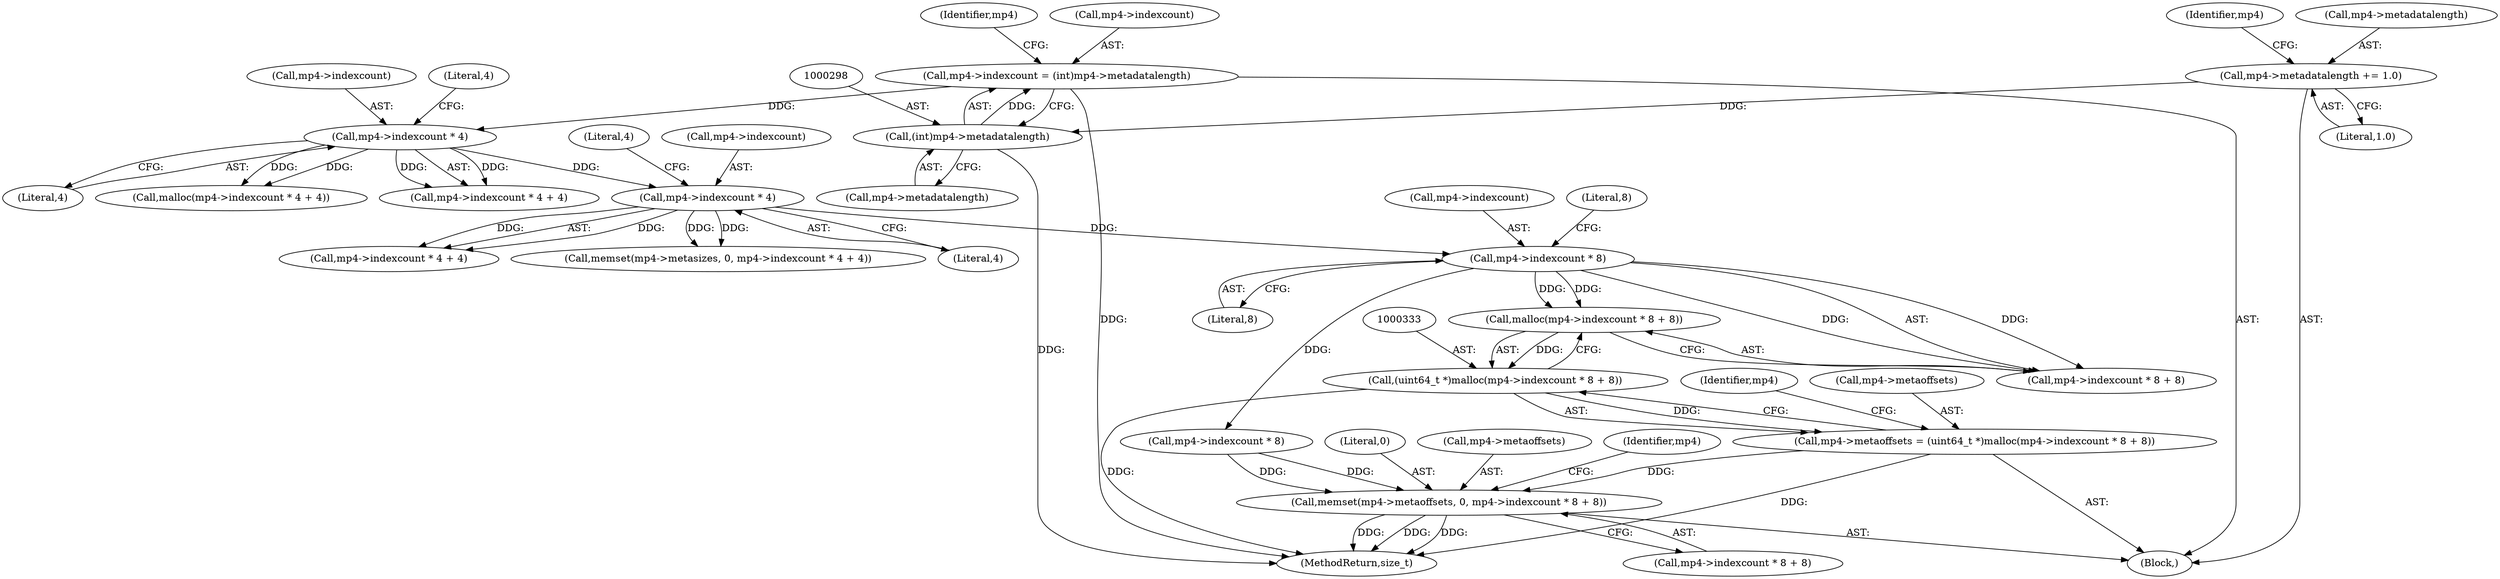 digraph "0_gpmf-parser_341f12cd5b97ab419e53853ca00176457c9f1681_6@API" {
"1000334" [label="(Call,malloc(mp4->indexcount * 8 + 8))"];
"1000336" [label="(Call,mp4->indexcount * 8)"];
"1000322" [label="(Call,mp4->indexcount * 4)"];
"1000310" [label="(Call,mp4->indexcount * 4)"];
"1000293" [label="(Call,mp4->indexcount = (int)mp4->metadatalength)"];
"1000297" [label="(Call,(int)mp4->metadatalength)"];
"1000288" [label="(Call,mp4->metadatalength += 1.0)"];
"1000332" [label="(Call,(uint64_t *)malloc(mp4->indexcount * 8 + 8))"];
"1000328" [label="(Call,mp4->metaoffsets = (uint64_t *)malloc(mp4->indexcount * 8 + 8))"];
"1000342" [label="(Call,memset(mp4->metaoffsets, 0, mp4->indexcount * 8 + 8))"];
"1000343" [label="(Call,mp4->metaoffsets)"];
"1000326" [label="(Literal,4)"];
"1000308" [label="(Call,malloc(mp4->indexcount * 4 + 4))"];
"1000315" [label="(Literal,4)"];
"1000332" [label="(Call,(uint64_t *)malloc(mp4->indexcount * 8 + 8))"];
"1000340" [label="(Literal,8)"];
"1000299" [label="(Call,mp4->metadatalength)"];
"1000288" [label="(Call,mp4->metadatalength += 1.0)"];
"1000347" [label="(Call,mp4->indexcount * 8 + 8)"];
"1000297" [label="(Call,(int)mp4->metadatalength)"];
"1000295" [label="(Identifier,mp4)"];
"1000311" [label="(Call,mp4->indexcount)"];
"1000293" [label="(Call,mp4->indexcount = (int)mp4->metadatalength)"];
"1000328" [label="(Call,mp4->metaoffsets = (uint64_t *)malloc(mp4->indexcount * 8 + 8))"];
"1000323" [label="(Call,mp4->indexcount)"];
"1000304" [label="(Identifier,mp4)"];
"1000346" [label="(Literal,0)"];
"1000342" [label="(Call,memset(mp4->metaoffsets, 0, mp4->indexcount * 8 + 8))"];
"1000322" [label="(Call,mp4->indexcount * 4)"];
"1000282" [label="(Block,)"];
"1000294" [label="(Call,mp4->indexcount)"];
"1000335" [label="(Call,mp4->indexcount * 8 + 8)"];
"1000310" [label="(Call,mp4->indexcount * 4)"];
"1000348" [label="(Call,mp4->indexcount * 8)"];
"1000344" [label="(Identifier,mp4)"];
"1000334" [label="(Call,malloc(mp4->indexcount * 8 + 8))"];
"1000336" [label="(Call,mp4->indexcount * 8)"];
"1000289" [label="(Call,mp4->metadatalength)"];
"1000337" [label="(Call,mp4->indexcount)"];
"1000341" [label="(Literal,8)"];
"1000321" [label="(Call,mp4->indexcount * 4 + 4)"];
"1000423" [label="(MethodReturn,size_t)"];
"1000316" [label="(Call,memset(mp4->metasizes, 0, mp4->indexcount * 4 + 4))"];
"1000329" [label="(Call,mp4->metaoffsets)"];
"1000357" [label="(Identifier,mp4)"];
"1000292" [label="(Literal,1.0)"];
"1000309" [label="(Call,mp4->indexcount * 4 + 4)"];
"1000314" [label="(Literal,4)"];
"1000327" [label="(Literal,4)"];
"1000334" -> "1000332"  [label="AST: "];
"1000334" -> "1000335"  [label="CFG: "];
"1000335" -> "1000334"  [label="AST: "];
"1000332" -> "1000334"  [label="CFG: "];
"1000334" -> "1000332"  [label="DDG: "];
"1000336" -> "1000334"  [label="DDG: "];
"1000336" -> "1000334"  [label="DDG: "];
"1000336" -> "1000335"  [label="AST: "];
"1000336" -> "1000340"  [label="CFG: "];
"1000337" -> "1000336"  [label="AST: "];
"1000340" -> "1000336"  [label="AST: "];
"1000341" -> "1000336"  [label="CFG: "];
"1000336" -> "1000335"  [label="DDG: "];
"1000336" -> "1000335"  [label="DDG: "];
"1000322" -> "1000336"  [label="DDG: "];
"1000336" -> "1000348"  [label="DDG: "];
"1000322" -> "1000321"  [label="AST: "];
"1000322" -> "1000326"  [label="CFG: "];
"1000323" -> "1000322"  [label="AST: "];
"1000326" -> "1000322"  [label="AST: "];
"1000327" -> "1000322"  [label="CFG: "];
"1000322" -> "1000316"  [label="DDG: "];
"1000322" -> "1000316"  [label="DDG: "];
"1000322" -> "1000321"  [label="DDG: "];
"1000322" -> "1000321"  [label="DDG: "];
"1000310" -> "1000322"  [label="DDG: "];
"1000310" -> "1000309"  [label="AST: "];
"1000310" -> "1000314"  [label="CFG: "];
"1000311" -> "1000310"  [label="AST: "];
"1000314" -> "1000310"  [label="AST: "];
"1000315" -> "1000310"  [label="CFG: "];
"1000310" -> "1000308"  [label="DDG: "];
"1000310" -> "1000308"  [label="DDG: "];
"1000310" -> "1000309"  [label="DDG: "];
"1000310" -> "1000309"  [label="DDG: "];
"1000293" -> "1000310"  [label="DDG: "];
"1000293" -> "1000282"  [label="AST: "];
"1000293" -> "1000297"  [label="CFG: "];
"1000294" -> "1000293"  [label="AST: "];
"1000297" -> "1000293"  [label="AST: "];
"1000304" -> "1000293"  [label="CFG: "];
"1000293" -> "1000423"  [label="DDG: "];
"1000297" -> "1000293"  [label="DDG: "];
"1000297" -> "1000299"  [label="CFG: "];
"1000298" -> "1000297"  [label="AST: "];
"1000299" -> "1000297"  [label="AST: "];
"1000297" -> "1000423"  [label="DDG: "];
"1000288" -> "1000297"  [label="DDG: "];
"1000288" -> "1000282"  [label="AST: "];
"1000288" -> "1000292"  [label="CFG: "];
"1000289" -> "1000288"  [label="AST: "];
"1000292" -> "1000288"  [label="AST: "];
"1000295" -> "1000288"  [label="CFG: "];
"1000332" -> "1000328"  [label="AST: "];
"1000333" -> "1000332"  [label="AST: "];
"1000328" -> "1000332"  [label="CFG: "];
"1000332" -> "1000423"  [label="DDG: "];
"1000332" -> "1000328"  [label="DDG: "];
"1000328" -> "1000282"  [label="AST: "];
"1000329" -> "1000328"  [label="AST: "];
"1000344" -> "1000328"  [label="CFG: "];
"1000328" -> "1000423"  [label="DDG: "];
"1000328" -> "1000342"  [label="DDG: "];
"1000342" -> "1000282"  [label="AST: "];
"1000342" -> "1000347"  [label="CFG: "];
"1000343" -> "1000342"  [label="AST: "];
"1000346" -> "1000342"  [label="AST: "];
"1000347" -> "1000342"  [label="AST: "];
"1000357" -> "1000342"  [label="CFG: "];
"1000342" -> "1000423"  [label="DDG: "];
"1000342" -> "1000423"  [label="DDG: "];
"1000342" -> "1000423"  [label="DDG: "];
"1000348" -> "1000342"  [label="DDG: "];
"1000348" -> "1000342"  [label="DDG: "];
}

